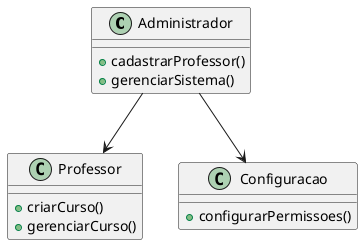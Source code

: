 ## Diagrama de Classe

Este diagrama representa o ator/classe Administrador, que é responsável por gerenciar o sistema, cadastrar professores e realizar outras funções avançadas. O Administrador possui um relacionamento de associação com a classe Professor, indicando que pode cadastrar professores no sistema. O Administrador também possui um relacionamento de agregação com a classe Configuração, indicando que pode configurar as permissões de acesso no sistema.

###

@startuml

class Administrador {
    + cadastrarProfessor()
    + gerenciarSistema()
}

class Professor {
    + criarCurso()
    + gerenciarCurso()
}

class Configuracao {
    + configurarPermissoes()
}

Administrador --> Professor
Administrador --> Configuracao

@enduml